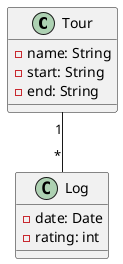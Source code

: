 @startuml

class Tour {
    -name: String
    -start: String
    -end: String
}

class Log {
    -date: Date
    -rating: int
}

Tour "1" -- "*" Log

@enduml